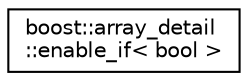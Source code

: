 digraph "Graphical Class Hierarchy"
{
  edge [fontname="Helvetica",fontsize="10",labelfontname="Helvetica",labelfontsize="10"];
  node [fontname="Helvetica",fontsize="10",shape=record];
  rankdir="LR";
  Node1 [label="boost::array_detail\l::enable_if\< bool \>",height=0.2,width=0.4,color="black", fillcolor="white", style="filled",URL="$structboost_1_1array__detail_1_1enable__if.html"];
}
